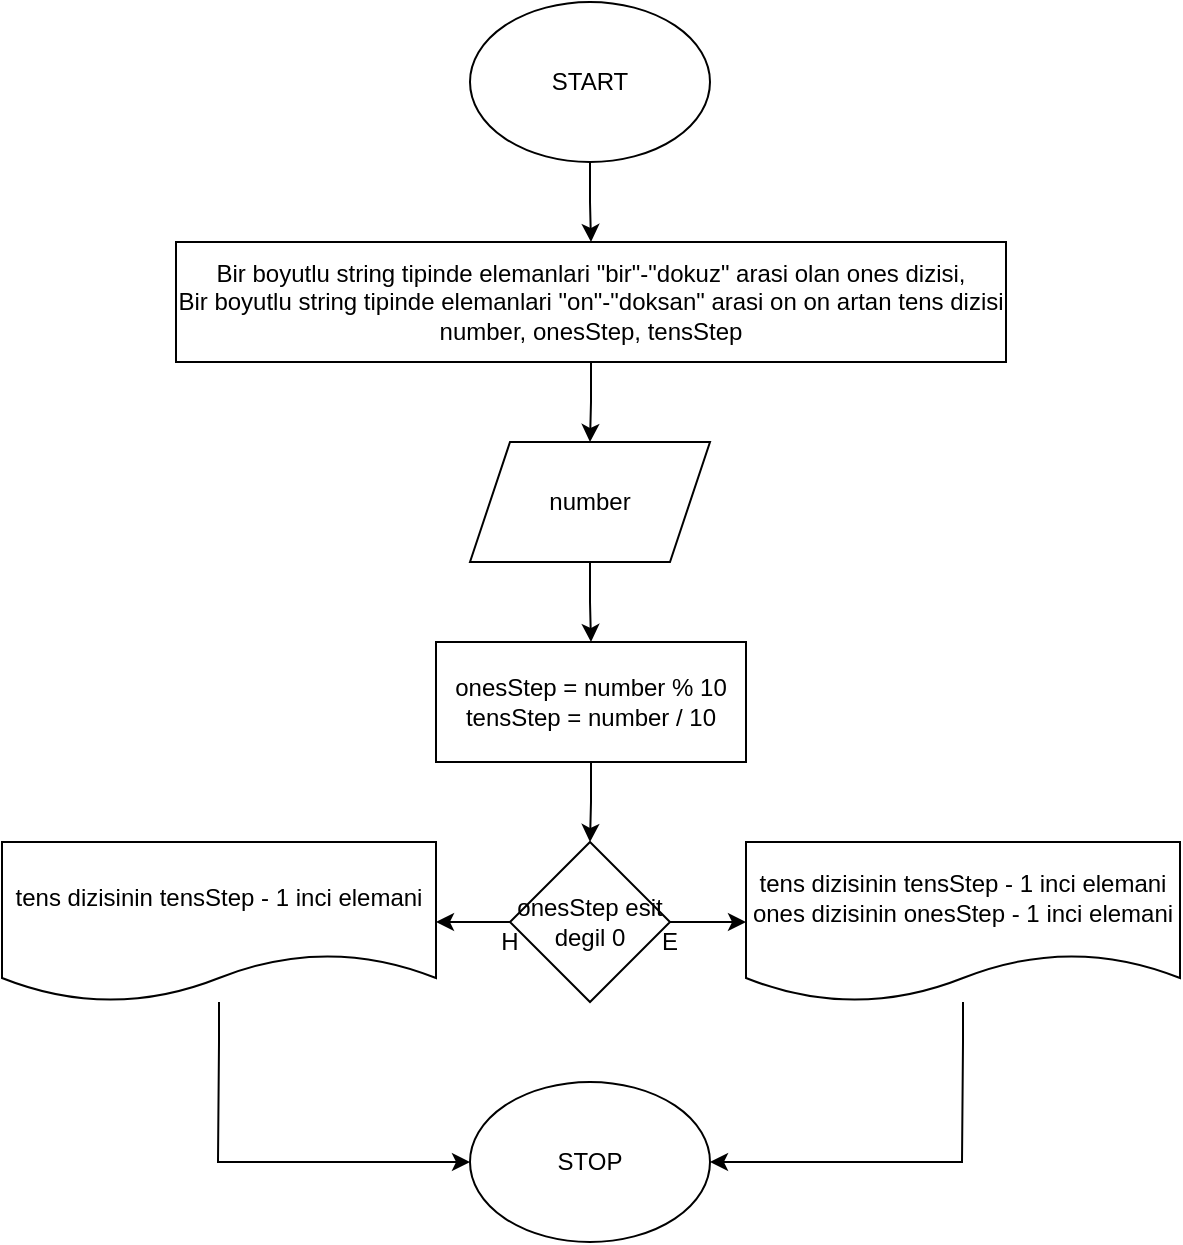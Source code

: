 <mxfile version="13.9.9" type="device"><diagram id="j4sglhTWgFKUVq_U1RRC" name="Page-1"><mxGraphModel dx="868" dy="550" grid="1" gridSize="10" guides="1" tooltips="1" connect="1" arrows="1" fold="1" page="1" pageScale="1" pageWidth="850" pageHeight="1100" math="0" shadow="0"><root><mxCell id="0"/><mxCell id="1" parent="0"/><mxCell id="EfBZp1LYn10qi-o6zPOQ-7" style="edgeStyle=orthogonalEdgeStyle;rounded=0;orthogonalLoop=1;jettySize=auto;html=1;entryX=0.5;entryY=0;entryDx=0;entryDy=0;" edge="1" parent="1" source="uGl9izMZ99gcYVm2GILh-1" target="EfBZp1LYn10qi-o6zPOQ-1"><mxGeometry relative="1" as="geometry"/></mxCell><mxCell id="uGl9izMZ99gcYVm2GILh-1" value="START" style="ellipse;whiteSpace=wrap;html=1;" parent="1" vertex="1"><mxGeometry x="365" width="120" height="80" as="geometry"/></mxCell><mxCell id="uGl9izMZ99gcYVm2GILh-10" value="STOP" style="ellipse;whiteSpace=wrap;html=1;" parent="1" vertex="1"><mxGeometry x="365" y="540" width="120" height="80" as="geometry"/></mxCell><mxCell id="EfBZp1LYn10qi-o6zPOQ-8" style="edgeStyle=orthogonalEdgeStyle;rounded=0;orthogonalLoop=1;jettySize=auto;html=1;entryX=0.5;entryY=0;entryDx=0;entryDy=0;" edge="1" parent="1" source="EfBZp1LYn10qi-o6zPOQ-1" target="EfBZp1LYn10qi-o6zPOQ-2"><mxGeometry relative="1" as="geometry"/></mxCell><mxCell id="EfBZp1LYn10qi-o6zPOQ-1" value="Bir boyutlu string tipinde elemanlari &quot;bir&quot;-&quot;dokuz&quot; arasi olan ones dizisi,&lt;br&gt;Bir boyutlu string tipinde elemanlari &quot;on&quot;-&quot;doksan&quot; arasi on on artan tens dizisi&lt;br&gt;number, onesStep, tensStep" style="rounded=0;whiteSpace=wrap;html=1;" vertex="1" parent="1"><mxGeometry x="218" y="120" width="415" height="60" as="geometry"/></mxCell><mxCell id="EfBZp1LYn10qi-o6zPOQ-9" style="edgeStyle=orthogonalEdgeStyle;rounded=0;orthogonalLoop=1;jettySize=auto;html=1;" edge="1" parent="1" source="EfBZp1LYn10qi-o6zPOQ-2" target="EfBZp1LYn10qi-o6zPOQ-3"><mxGeometry relative="1" as="geometry"/></mxCell><mxCell id="EfBZp1LYn10qi-o6zPOQ-2" value="number" style="shape=parallelogram;perimeter=parallelogramPerimeter;whiteSpace=wrap;html=1;fixedSize=1;" vertex="1" parent="1"><mxGeometry x="365" y="220" width="120" height="60" as="geometry"/></mxCell><mxCell id="EfBZp1LYn10qi-o6zPOQ-10" style="edgeStyle=orthogonalEdgeStyle;rounded=0;orthogonalLoop=1;jettySize=auto;html=1;" edge="1" parent="1" source="EfBZp1LYn10qi-o6zPOQ-3" target="EfBZp1LYn10qi-o6zPOQ-4"><mxGeometry relative="1" as="geometry"/></mxCell><mxCell id="EfBZp1LYn10qi-o6zPOQ-3" value="onesStep = number % 10&lt;br&gt;tensStep = number / 10" style="rounded=0;whiteSpace=wrap;html=1;" vertex="1" parent="1"><mxGeometry x="348" y="320" width="155" height="60" as="geometry"/></mxCell><mxCell id="EfBZp1LYn10qi-o6zPOQ-12" style="edgeStyle=orthogonalEdgeStyle;rounded=0;orthogonalLoop=1;jettySize=auto;html=1;entryX=0;entryY=0.5;entryDx=0;entryDy=0;" edge="1" parent="1" source="EfBZp1LYn10qi-o6zPOQ-4" target="EfBZp1LYn10qi-o6zPOQ-5"><mxGeometry relative="1" as="geometry"/></mxCell><mxCell id="EfBZp1LYn10qi-o6zPOQ-13" style="edgeStyle=orthogonalEdgeStyle;rounded=0;orthogonalLoop=1;jettySize=auto;html=1;exitX=0;exitY=0.5;exitDx=0;exitDy=0;" edge="1" parent="1" source="EfBZp1LYn10qi-o6zPOQ-4" target="EfBZp1LYn10qi-o6zPOQ-6"><mxGeometry relative="1" as="geometry"/></mxCell><mxCell id="EfBZp1LYn10qi-o6zPOQ-4" value="onesStep esit degil 0" style="rhombus;whiteSpace=wrap;html=1;" vertex="1" parent="1"><mxGeometry x="385" y="420" width="80" height="80" as="geometry"/></mxCell><mxCell id="EfBZp1LYn10qi-o6zPOQ-15" style="edgeStyle=orthogonalEdgeStyle;rounded=0;orthogonalLoop=1;jettySize=auto;html=1;entryX=1;entryY=0.5;entryDx=0;entryDy=0;" edge="1" parent="1" source="EfBZp1LYn10qi-o6zPOQ-5" target="uGl9izMZ99gcYVm2GILh-10"><mxGeometry relative="1" as="geometry"><Array as="points"><mxPoint x="611" y="520"/><mxPoint x="611" y="580"/></Array></mxGeometry></mxCell><mxCell id="EfBZp1LYn10qi-o6zPOQ-5" value="tens dizisinin tensStep - 1 inci elemani&lt;br&gt;ones dizisinin onesStep - 1 inci elemani" style="shape=document;whiteSpace=wrap;html=1;boundedLbl=1;" vertex="1" parent="1"><mxGeometry x="503" y="420" width="217" height="80" as="geometry"/></mxCell><mxCell id="EfBZp1LYn10qi-o6zPOQ-14" style="edgeStyle=orthogonalEdgeStyle;rounded=0;orthogonalLoop=1;jettySize=auto;html=1;entryX=0;entryY=0.5;entryDx=0;entryDy=0;" edge="1" parent="1" source="EfBZp1LYn10qi-o6zPOQ-6" target="uGl9izMZ99gcYVm2GILh-10"><mxGeometry relative="1" as="geometry"><Array as="points"><mxPoint x="239" y="520"/><mxPoint x="239" y="580"/></Array></mxGeometry></mxCell><mxCell id="EfBZp1LYn10qi-o6zPOQ-6" value="tens dizisinin tensStep - 1 inci elemani" style="shape=document;whiteSpace=wrap;html=1;boundedLbl=1;" vertex="1" parent="1"><mxGeometry x="131" y="420" width="217" height="80" as="geometry"/></mxCell><mxCell id="EfBZp1LYn10qi-o6zPOQ-16" value="E" style="text;html=1;strokeColor=none;fillColor=none;align=center;verticalAlign=middle;whiteSpace=wrap;rounded=0;" vertex="1" parent="1"><mxGeometry x="445" y="460" width="40" height="20" as="geometry"/></mxCell><mxCell id="EfBZp1LYn10qi-o6zPOQ-17" value="H" style="text;html=1;strokeColor=none;fillColor=none;align=center;verticalAlign=middle;whiteSpace=wrap;rounded=0;" vertex="1" parent="1"><mxGeometry x="365" y="460" width="40" height="20" as="geometry"/></mxCell></root></mxGraphModel></diagram></mxfile>